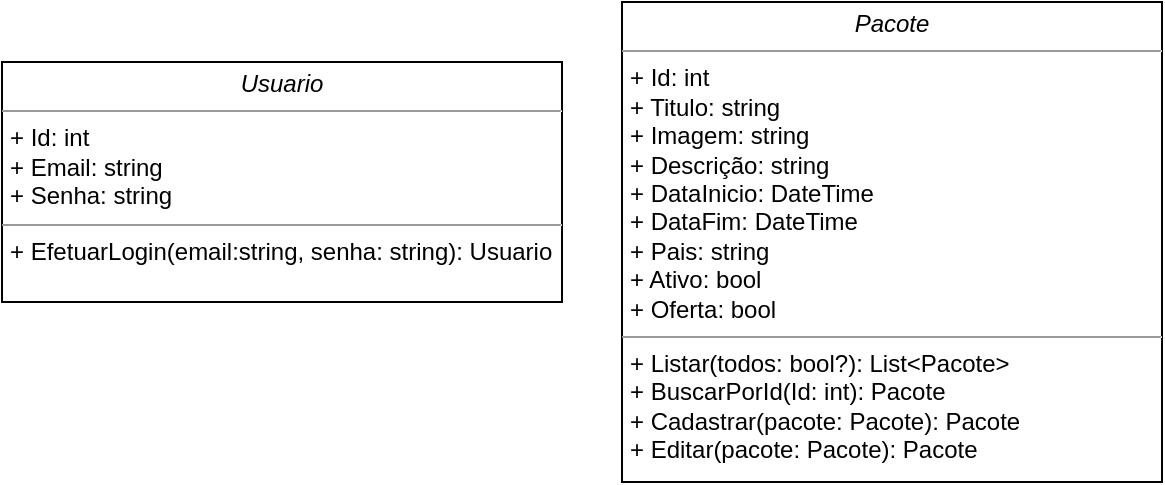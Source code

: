 <mxfile version="12.5.3" type="device"><diagram id="XOtXzzO5PkofIv4W_WUF" name="Page-1"><mxGraphModel dx="1038" dy="607" grid="1" gridSize="10" guides="1" tooltips="1" connect="1" arrows="1" fold="1" page="1" pageScale="1" pageWidth="827" pageHeight="1169" math="0" shadow="0"><root><mxCell id="0"/><mxCell id="1" parent="0"/><mxCell id="YUzmepROaOmYPlDVx9Xd-9" value="&lt;p style=&quot;margin: 0px ; margin-top: 4px ; text-align: center&quot;&gt;&lt;i&gt;Usuario&lt;/i&gt;&lt;/p&gt;&lt;hr size=&quot;1&quot;&gt;&lt;p style=&quot;margin: 0px ; margin-left: 4px&quot;&gt;+ Id: int&lt;br&gt;+ Email: string&lt;/p&gt;&lt;p style=&quot;margin: 0px ; margin-left: 4px&quot;&gt;+ Senha: string&lt;/p&gt;&lt;hr size=&quot;1&quot;&gt;&lt;p style=&quot;margin: 0px ; margin-left: 4px&quot;&gt;+ EfetuarLogin(email:string, senha: string): Usuario&lt;br&gt;&lt;/p&gt;" style="verticalAlign=top;align=left;overflow=fill;fontSize=12;fontFamily=Helvetica;html=1;" vertex="1" parent="1"><mxGeometry x="80" y="330" width="280" height="120" as="geometry"/></mxCell><mxCell id="YUzmepROaOmYPlDVx9Xd-10" value="&lt;p style=&quot;margin: 0px ; margin-top: 4px ; text-align: center&quot;&gt;&lt;i&gt;Pacote&lt;/i&gt;&lt;/p&gt;&lt;hr size=&quot;1&quot;&gt;&lt;p style=&quot;margin: 0px ; margin-left: 4px&quot;&gt;+ Id: int&lt;br&gt;+ Titulo: string&lt;/p&gt;&lt;p style=&quot;margin: 0px ; margin-left: 4px&quot;&gt;+ Imagem: string&lt;/p&gt;&lt;p style=&quot;margin: 0px ; margin-left: 4px&quot;&gt;+ Descrição: string&lt;/p&gt;&lt;p style=&quot;margin: 0px ; margin-left: 4px&quot;&gt;+ DataInicio: DateTime&lt;/p&gt;&lt;p style=&quot;margin: 0px ; margin-left: 4px&quot;&gt;+ DataFim: DateTime&lt;/p&gt;&lt;p style=&quot;margin: 0px ; margin-left: 4px&quot;&gt;+ Pais: string&lt;/p&gt;&lt;p style=&quot;margin: 0px ; margin-left: 4px&quot;&gt;+ Ativo: bool&lt;/p&gt;&lt;p style=&quot;margin: 0px ; margin-left: 4px&quot;&gt;+ Oferta: bool&lt;/p&gt;&lt;hr size=&quot;1&quot;&gt;&lt;p style=&quot;margin: 0px ; margin-left: 4px&quot;&gt;+ Listar(todos: bool?): List&amp;lt;Pacote&amp;gt;&lt;br&gt;&lt;/p&gt;&lt;p style=&quot;margin: 0px ; margin-left: 4px&quot;&gt;+&amp;nbsp;&lt;span&gt;BuscarPorId(Id: int): Pacote&lt;/span&gt;&lt;/p&gt;&lt;p style=&quot;margin: 0px ; margin-left: 4px&quot;&gt;+ Cadastrar(pacote: Pacote): Pacote&lt;/p&gt;&lt;p style=&quot;margin: 0px ; margin-left: 4px&quot;&gt;+ Editar(pacote: Pacote): Pacote&lt;/p&gt;" style="verticalAlign=top;align=left;overflow=fill;fontSize=12;fontFamily=Helvetica;html=1;" vertex="1" parent="1"><mxGeometry x="390" y="300" width="270" height="240" as="geometry"/></mxCell></root></mxGraphModel></diagram></mxfile>